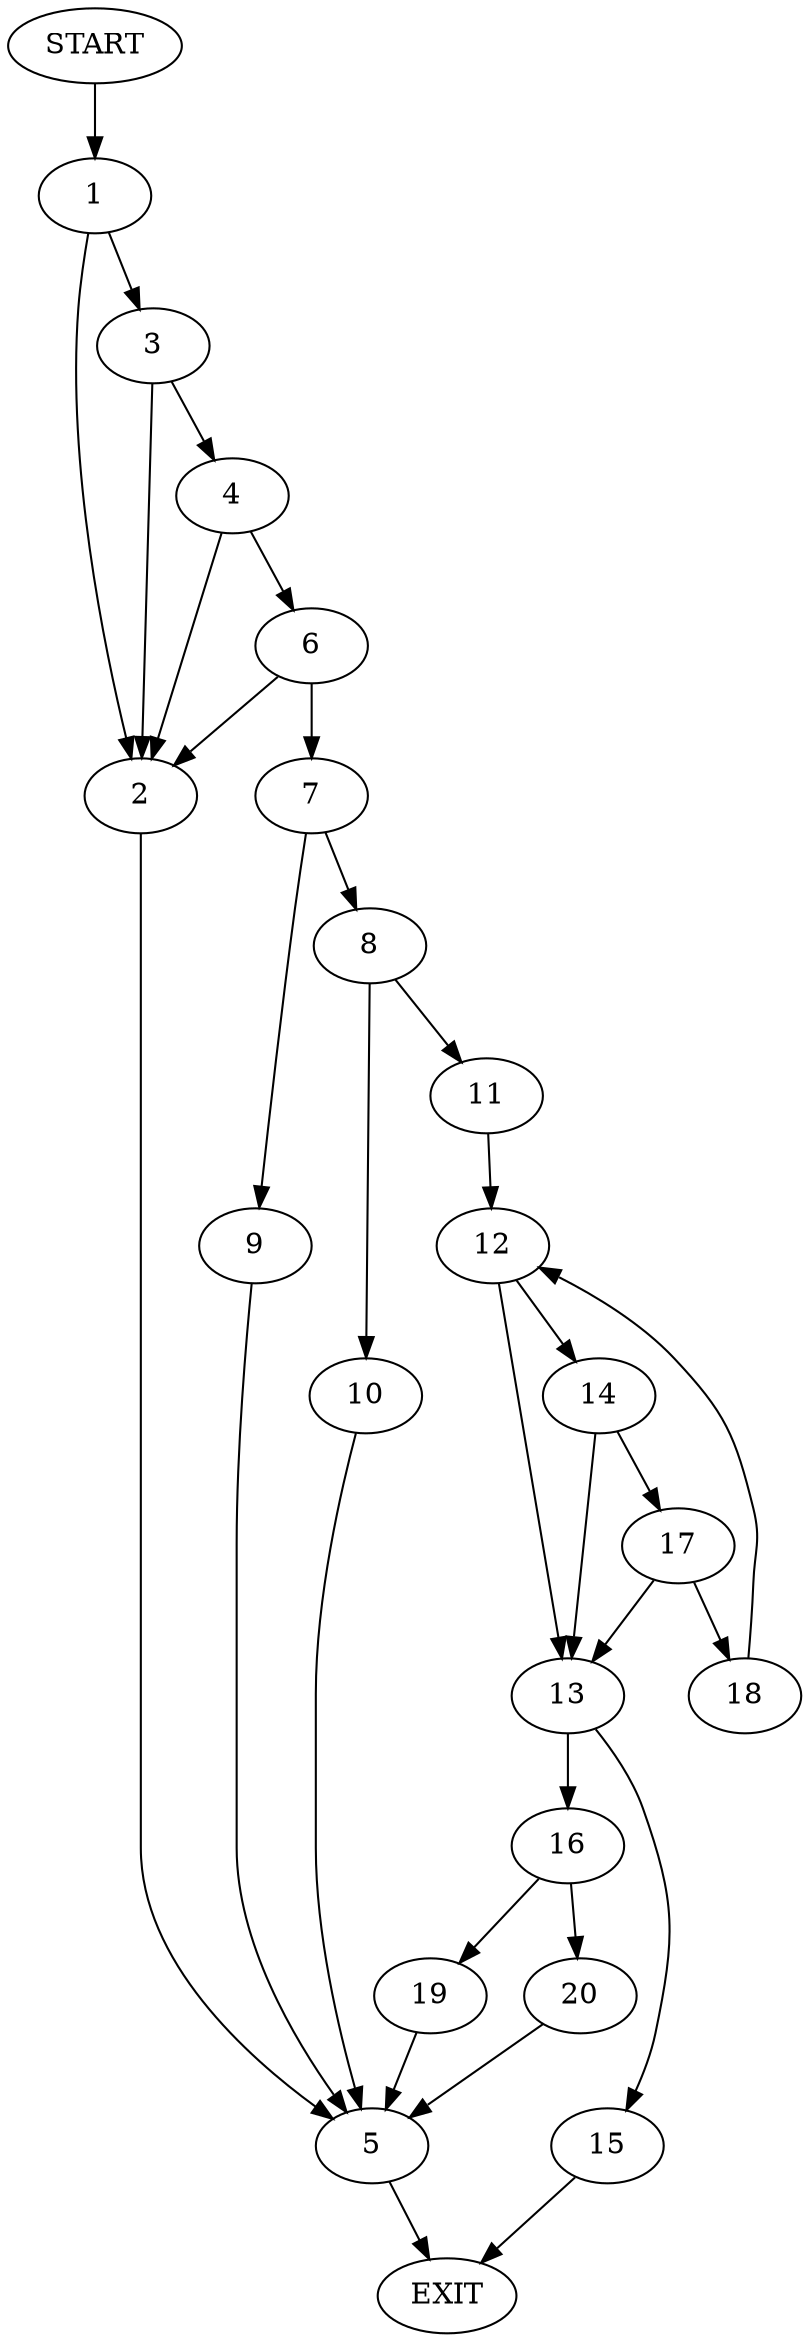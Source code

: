 digraph {
0 [label="START"]
21 [label="EXIT"]
0 -> 1
1 -> 2
1 -> 3
3 -> 2
3 -> 4
2 -> 5
4 -> 2
4 -> 6
6 -> 2
6 -> 7
7 -> 8
7 -> 9
5 -> 21
9 -> 5
8 -> 10
8 -> 11
11 -> 12
10 -> 5
12 -> 13
12 -> 14
13 -> 15
13 -> 16
14 -> 13
14 -> 17
17 -> 13
17 -> 18
18 -> 12
15 -> 21
16 -> 19
16 -> 20
19 -> 5
20 -> 5
}
